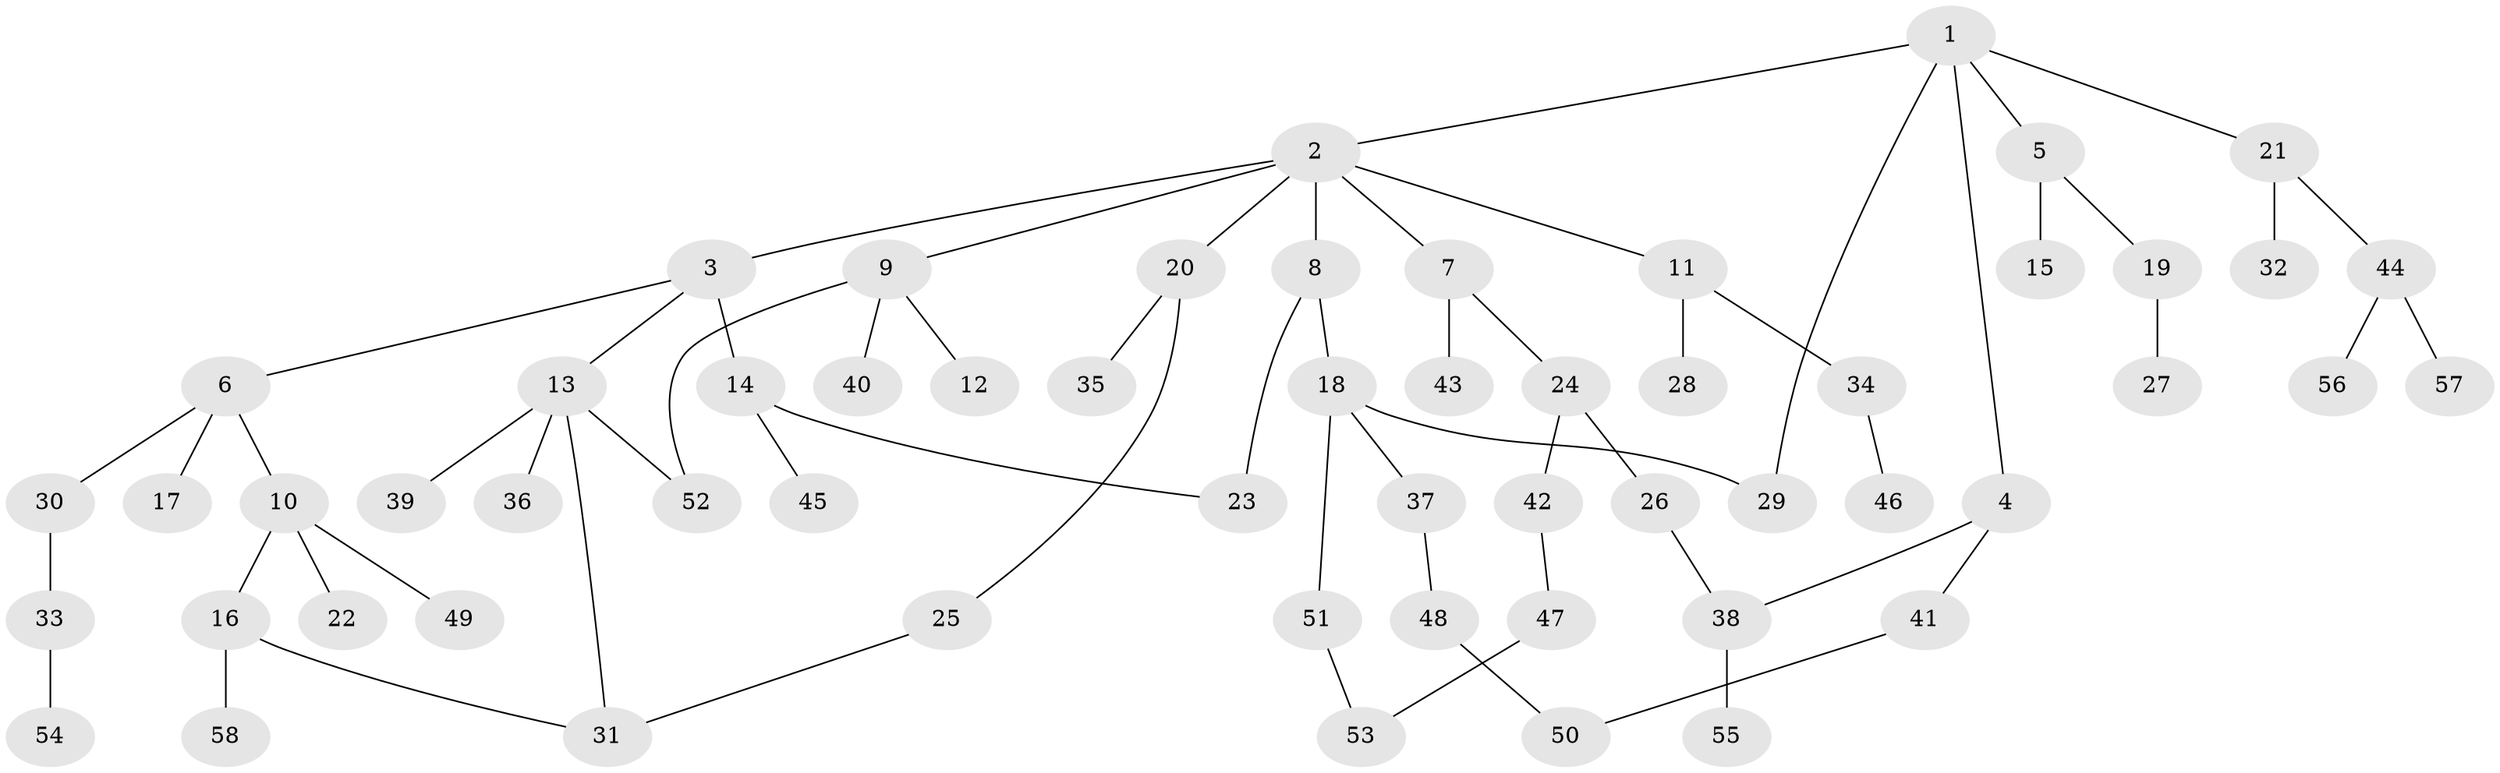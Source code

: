 // Generated by graph-tools (version 1.1) at 2025/42/03/09/25 04:42:50]
// undirected, 58 vertices, 65 edges
graph export_dot {
graph [start="1"]
  node [color=gray90,style=filled];
  1;
  2;
  3;
  4;
  5;
  6;
  7;
  8;
  9;
  10;
  11;
  12;
  13;
  14;
  15;
  16;
  17;
  18;
  19;
  20;
  21;
  22;
  23;
  24;
  25;
  26;
  27;
  28;
  29;
  30;
  31;
  32;
  33;
  34;
  35;
  36;
  37;
  38;
  39;
  40;
  41;
  42;
  43;
  44;
  45;
  46;
  47;
  48;
  49;
  50;
  51;
  52;
  53;
  54;
  55;
  56;
  57;
  58;
  1 -- 2;
  1 -- 4;
  1 -- 5;
  1 -- 21;
  1 -- 29;
  2 -- 3;
  2 -- 7;
  2 -- 8;
  2 -- 9;
  2 -- 11;
  2 -- 20;
  3 -- 6;
  3 -- 13;
  3 -- 14;
  4 -- 41;
  4 -- 38;
  5 -- 15;
  5 -- 19;
  6 -- 10;
  6 -- 17;
  6 -- 30;
  7 -- 24;
  7 -- 43;
  8 -- 18;
  8 -- 23;
  9 -- 12;
  9 -- 40;
  9 -- 52;
  10 -- 16;
  10 -- 22;
  10 -- 49;
  11 -- 28;
  11 -- 34;
  13 -- 36;
  13 -- 39;
  13 -- 52;
  13 -- 31;
  14 -- 45;
  14 -- 23;
  16 -- 31;
  16 -- 58;
  18 -- 29;
  18 -- 37;
  18 -- 51;
  19 -- 27;
  20 -- 25;
  20 -- 35;
  21 -- 32;
  21 -- 44;
  24 -- 26;
  24 -- 42;
  25 -- 31;
  26 -- 38;
  30 -- 33;
  33 -- 54;
  34 -- 46;
  37 -- 48;
  38 -- 55;
  41 -- 50;
  42 -- 47;
  44 -- 56;
  44 -- 57;
  47 -- 53;
  48 -- 50;
  51 -- 53;
}
